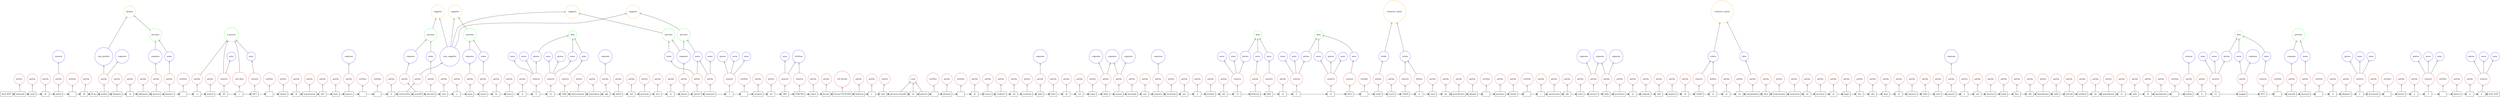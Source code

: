 digraph {
   rankdir=BT;
   edge [arrowhead=empty];

   subgraph {
      rank="source";
      edge [arrowhead=normal];
      node [shape=box];
      t0 [label="doc0_BOF"];
      t1 [label="tribunale"];
      t2 [label="civile"];
      t3 [label="di"];
      t4 [label="andria"];
      t5 [label="\n"];
      t6 [label="all"];
      t7 [label="ill.mo"];
      t8 [label="giudice"];
      t9 [label="delegato"];
      t10 [label="al"];
      t11 [label="fallimento"];
      t12 [label="quercia"];
      t13 [label="gianluca"];
      t14 [label="\n"];
      t15 [label="n"];
      t16 [label="pratica"];
      t17 [label="49"];
      t18 [label="/"];
      t19 [label="2011"];
      t20 [label="\n"];
      t21 [label="istanza"];
      t22 [label="di"];
      t23 [label="insinuazione"];
      t24 [label="allo"];
      t25 [label="stato"];
      t26 [label="passivo"];
      t27 [label="\n"];
      t28 [label="\n"];
      t29 [label="il"];
      t30 [label="sottoscritto"];
      t31 [label="mazzilli"];
      t32 [label="giovanni"];
      t33 [label="nato"];
      t34 [label="a"];
      t35 [label="santa"];
      t36 [label="maria"];
      t37 [label="di"];
      t38 [label="leuca"];
      t39 [label="il"];
      t40 [label="5"];
      t41 [label="12"];
      t42 [label="1966"];
      t43 [label="elettivamente"];
      t44 [label="domiciliato"];
      t45 [label="agli"];
      t46 [label="effetti"];
      t47 [label="del"];
      t48 [label="presente"];
      t49 [label="atto"];
      t50 [label="in"];
      t51 [label="piazza"];
      t52 [label="vittorio"];
      t53 [label="emanuele"];
      t54 [label="3"];
      t55 [label="\n"];
      t56 [label="recapito"];
      t57 [label="tel"];
      t58 [label="080"];
      t59 [label="5584794"];
      t60 [label="codice"];
      t61 [label="fiscale"];
      t62 [label="fcnsmn75l15l109j"];
      t63 [label="indirizzo"];
      t64 [label="e"];
      t65 [label="mail"];
      t66 [label="giovanni.mazzilli"];
      t67 [label="@"];
      t68 [label="gmail.it"];
      t69 [label="\n"];
      t70 [label="dichiara"];
      t71 [label="\n"];
      t72 [label="di"];
      t73 [label="essere"];
      t74 [label="creditore"];
      t75 [label="nei"];
      t76 [label="confronti"];
      t77 [label="della"];
      t78 [label="ditta"];
      t79 [label="di"];
      t80 [label="cui"];
      t81 [label="sopra"];
      t82 [label="della"];
      t83 [label="somma"];
      t84 [label="dovutagli"];
      t85 [label="per"];
      t86 [label="acquisto"];
      t87 [label="materiale"];
      t88 [label="per"];
      t89 [label="il"];
      t90 [label="periodo"];
      t91 [label="dal"];
      t92 [label="12"];
      t93 [label="febbraio"];
      t94 [label="2001"];
      t95 [label="al"];
      t96 [label="5"];
      t97 [label="12"];
      t98 [label="2012"];
      t99 [label="\n"];
      t100 [label="totale"];
      t101 [label="avere"];
      t102 [label="12000"];
      t103 [label="$"];
      t104 [label="come"];
      t105 [label="da"];
      t106 [label="giustificativi"];
      t107 [label="allegati"];
      t108 [label="\n"];
      t109 [label="pertanto"];
      t110 [label="chiede"];
      t111 [label="\n"];
      t112 [label="l"];
      t113 [label="ammissione"];
      t114 [label="allo"];
      t115 [label="stato"];
      t116 [label="passivo"];
      t117 [label="della"];
      t118 [label="procedura"];
      t119 [label="in"];
      t120 [label="epigrafe"];
      t121 [label="dell"];
      t122 [label="importo"];
      t123 [label="di"];
      t124 [label="12000"];
      t125 [label="$"];
      t126 [label="in"];
      t127 [label="via"];
      t128 [label="chirografaria"];
      t129 [label="oltre"];
      t130 [label="rivalutazione"];
      t131 [label="monetaria"];
      t132 [label="ed"];
      t133 [label="interessi"];
      t134 [label="di"];
      t135 [label="legge"];
      t136 [label="fino"];
      t137 [label="alla"];
      t138 [label="data"];
      t139 [label="di"];
      t140 [label="chiusura"];
      t141 [label="dello"];
      t142 [label="stato"];
      t143 [label="passivo"];
      t144 [label="e"];
      t145 [label="soli"];
      t146 [label="interessi"];
      t147 [label="legali"];
      t148 [label="fino"];
      t149 [label="alla"];
      t150 [label="liquidazione"];
      t151 [label="delle"];
      t152 [label="attività"];
      t153 [label="mobiliari"];
      t154 [label="da"];
      t155 [label="quantificarsi"];
      t156 [label="in"];
      t157 [label="sede"];
      t158 [label="di"];
      t159 [label="liquidazione"];
      t160 [label="\n"];
      t161 [label="andria"];
      t162 [label="li"];
      t163 [label="12"];
      t164 [label="maggio"];
      t165 [label="2011"];
      t166 [label="\n"];
      t167 [label="mazzilli"];
      t168 [label="giovanni"];
      t169 [label="\n"];
      t170 [label="si"];
      t171 [label="allegano"];
      t172 [label="2"];
      t173 [label="documenti"];
      t174 [label="\n"];
      t175 [label="fattura"];
      t176 [label="n"];
      t177 [label="1"];
      t178 [label="\n"];
      t179 [label="fattura"];
      t180 [label="n"];
      t181 [label="2"];
      t182 [label="doc0_EOF"];
      t0 -> t1;
      t1 -> t2;
      t2 -> t3;
      t3 -> t4;
      t4 -> t5;
      t5 -> t6;
      t6 -> t7;
      t7 -> t8;
      t8 -> t9;
      t9 -> t10;
      t10 -> t11;
      t11 -> t12;
      t12 -> t13;
      t13 -> t14;
      t14 -> t15;
      t15 -> t16;
      t16 -> t17;
      t17 -> t18;
      t18 -> t19;
      t19 -> t20;
      t20 -> t21;
      t21 -> t22;
      t22 -> t23;
      t23 -> t24;
      t24 -> t25;
      t25 -> t26;
      t26 -> t27;
      t27 -> t28;
      t28 -> t29;
      t29 -> t30;
      t30 -> t31;
      t31 -> t32;
      t32 -> t33;
      t33 -> t34;
      t34 -> t35;
      t35 -> t36;
      t36 -> t37;
      t37 -> t38;
      t38 -> t39;
      t39 -> t40;
      t40 -> t41;
      t41 -> t42;
      t42 -> t43;
      t43 -> t44;
      t44 -> t45;
      t45 -> t46;
      t46 -> t47;
      t47 -> t48;
      t48 -> t49;
      t49 -> t50;
      t50 -> t51;
      t51 -> t52;
      t52 -> t53;
      t53 -> t54;
      t54 -> t55;
      t55 -> t56;
      t56 -> t57;
      t57 -> t58;
      t58 -> t59;
      t59 -> t60;
      t60 -> t61;
      t61 -> t62;
      t62 -> t63;
      t63 -> t64;
      t64 -> t65;
      t65 -> t66;
      t66 -> t67;
      t67 -> t68;
      t68 -> t69;
      t69 -> t70;
      t70 -> t71;
      t71 -> t72;
      t72 -> t73;
      t73 -> t74;
      t74 -> t75;
      t75 -> t76;
      t76 -> t77;
      t77 -> t78;
      t78 -> t79;
      t79 -> t80;
      t80 -> t81;
      t81 -> t82;
      t82 -> t83;
      t83 -> t84;
      t84 -> t85;
      t85 -> t86;
      t86 -> t87;
      t87 -> t88;
      t88 -> t89;
      t89 -> t90;
      t90 -> t91;
      t91 -> t92;
      t92 -> t93;
      t93 -> t94;
      t94 -> t95;
      t95 -> t96;
      t96 -> t97;
      t97 -> t98;
      t98 -> t99;
      t99 -> t100;
      t100 -> t101;
      t101 -> t102;
      t102 -> t103;
      t103 -> t104;
      t104 -> t105;
      t105 -> t106;
      t106 -> t107;
      t107 -> t108;
      t108 -> t109;
      t109 -> t110;
      t110 -> t111;
      t111 -> t112;
      t112 -> t113;
      t113 -> t114;
      t114 -> t115;
      t115 -> t116;
      t116 -> t117;
      t117 -> t118;
      t118 -> t119;
      t119 -> t120;
      t120 -> t121;
      t121 -> t122;
      t122 -> t123;
      t123 -> t124;
      t124 -> t125;
      t125 -> t126;
      t126 -> t127;
      t127 -> t128;
      t128 -> t129;
      t129 -> t130;
      t130 -> t131;
      t131 -> t132;
      t132 -> t133;
      t133 -> t134;
      t134 -> t135;
      t135 -> t136;
      t136 -> t137;
      t137 -> t138;
      t138 -> t139;
      t139 -> t140;
      t140 -> t141;
      t141 -> t142;
      t142 -> t143;
      t143 -> t144;
      t144 -> t145;
      t145 -> t146;
      t146 -> t147;
      t147 -> t148;
      t148 -> t149;
      t149 -> t150;
      t150 -> t151;
      t151 -> t152;
      t152 -> t153;
      t153 -> t154;
      t154 -> t155;
      t155 -> t156;
      t156 -> t157;
      t157 -> t158;
      t158 -> t159;
      t159 -> t160;
      t160 -> t161;
      t161 -> t162;
      t162 -> t163;
      t163 -> t164;
      t164 -> t165;
      t165 -> t166;
      t166 -> t167;
      t167 -> t168;
      t168 -> t169;
      t169 -> t170;
      t170 -> t171;
      t171 -> t172;
      t172 -> t173;
      t173 -> t174;
      t174 -> t175;
      t175 -> t176;
      t176 -> t177;
      t177 -> t178;
      t178 -> t179;
      t179 -> t180;
      t180 -> t181;
      t181 -> t182;
   }

   subgraph {
      rank="same";
      node [color=red,shape=circle];
      tag137 [label=numero]; 
      tag138 [label=numero]; 
      tag139 [label=numero]; 
      tag140 [label=numero]; 
      tag141 [label=numero]; 
      tag142 [label=numero]; 
      tag143 [label=numero]; 
      tag144 [label=numero]; 
      tag145 [label=numero]; 
      tag146 [label=numero]; 
      tag147 [label=numero]; 
      tag148 [label=numero]; 
      tag149 [label=numero]; 
      tag150 [label=numero]; 
      tag151 [label=numero]; 
      tag152 [label=numero]; 
      tag153 [label=numero]; 
      tag154 [label=numero]; 
      tag155 [label=numero]; 
      tag156 [label=numero]; 
      tag0 [label=parola]; 
      tag1 [label=parola]; 
      tag2 [label=parola]; 
      tag3 [label=parola]; 
      tag4 [label=parola]; 
      tag5 [label=parola]; 
      tag6 [label=parola]; 
      tag7 [label=parola]; 
      tag8 [label=parola]; 
      tag9 [label=parola]; 
      tag10 [label=parola]; 
      tag11 [label=parola]; 
      tag12 [label=parola]; 
      tag13 [label=parola]; 
      tag14 [label=parola]; 
      tag15 [label=parola]; 
      tag16 [label=parola]; 
      tag17 [label=parola]; 
      tag18 [label=parola]; 
      tag19 [label=parola]; 
      tag20 [label=parola]; 
      tag21 [label=parola]; 
      tag22 [label=parola]; 
      tag23 [label=parola]; 
      tag24 [label=parola]; 
      tag25 [label=parola]; 
      tag26 [label=parola]; 
      tag27 [label=parola]; 
      tag28 [label=parola]; 
      tag29 [label=parola]; 
      tag30 [label=parola]; 
      tag31 [label=parola]; 
      tag32 [label=parola]; 
      tag33 [label=parola]; 
      tag34 [label=parola]; 
      tag35 [label=parola]; 
      tag36 [label=parola]; 
      tag37 [label=parola]; 
      tag38 [label=parola]; 
      tag39 [label=parola]; 
      tag40 [label=parola]; 
      tag41 [label=parola]; 
      tag42 [label=parola]; 
      tag43 [label=parola]; 
      tag44 [label=parola]; 
      tag45 [label=parola]; 
      tag46 [label=parola]; 
      tag47 [label=parola]; 
      tag48 [label=parola]; 
      tag49 [label=parola]; 
      tag50 [label=parola]; 
      tag51 [label=parola]; 
      tag52 [label=parola]; 
      tag53 [label=parola]; 
      tag54 [label=parola]; 
      tag55 [label=parola]; 
      tag56 [label=parola]; 
      tag57 [label=parola]; 
      tag58 [label=parola]; 
      tag59 [label=parola]; 
      tag60 [label=parola]; 
      tag61 [label=parola]; 
      tag62 [label=parola]; 
      tag63 [label=parola]; 
      tag64 [label=parola]; 
      tag65 [label=parola]; 
      tag66 [label=parola]; 
      tag67 [label=parola]; 
      tag68 [label=parola]; 
      tag69 [label=parola]; 
      tag70 [label=parola]; 
      tag71 [label=parola]; 
      tag72 [label=parola]; 
      tag73 [label=parola]; 
      tag74 [label=parola]; 
      tag75 [label=parola]; 
      tag76 [label=parola]; 
      tag77 [label=parola]; 
      tag78 [label=parola]; 
      tag79 [label=parola]; 
      tag80 [label=parola]; 
      tag81 [label=parola]; 
      tag82 [label=parola]; 
      tag83 [label=parola]; 
      tag84 [label=parola]; 
      tag85 [label=parola]; 
      tag86 [label=parola]; 
      tag87 [label=parola]; 
      tag88 [label=parola]; 
      tag89 [label=parola]; 
      tag90 [label=parola]; 
      tag91 [label=parola]; 
      tag92 [label=parola]; 
      tag93 [label=parola]; 
      tag94 [label=parola]; 
      tag95 [label=parola]; 
      tag96 [label=parola]; 
      tag97 [label=parola]; 
      tag98 [label=parola]; 
      tag99 [label=parola]; 
      tag100 [label=parola]; 
      tag101 [label=parola]; 
      tag102 [label=parola]; 
      tag103 [label=parola]; 
      tag104 [label=parola]; 
      tag105 [label=parola]; 
      tag106 [label=parola]; 
      tag107 [label=parola]; 
      tag108 [label=parola]; 
      tag109 [label=parola]; 
      tag110 [label=parola]; 
      tag111 [label=parola]; 
      tag112 [label=parola]; 
      tag113 [label=parola]; 
      tag114 [label=parola]; 
      tag115 [label=parola]; 
      tag116 [label=parola]; 
      tag117 [label=parola]; 
      tag118 [label=parola]; 
      tag119 [label=parola]; 
      tag120 [label=parola]; 
      tag121 [label=parola]; 
      tag122 [label=parola]; 
      tag123 [label=parola]; 
      tag124 [label=parola]; 
      tag125 [label=parola]; 
      tag126 [label=parola]; 
      tag127 [label=parola]; 
      tag128 [label=parola]; 
      tag129 [label=parola]; 
      tag130 [label=parola]; 
      tag131 [label=parola]; 
      tag132 [label=parola]; 
      tag133 [label=parola]; 
      tag134 [label=parola]; 
      tag135 [label=parola]; 
      tag136 [label=parola]; 
      tag157 [label=newline]; 
      tag158 [label=newline]; 
      tag159 [label=newline]; 
      tag160 [label=newline]; 
      tag161 [label=newline]; 
      tag162 [label=newline]; 
      tag163 [label=newline]; 
      tag164 [label=newline]; 
      tag165 [label=newline]; 
      tag166 [label=newline]; 
      tag167 [label=newline]; 
      tag168 [label=newline]; 
      tag169 [label=newline]; 
      tag170 [label=newline]; 
      tag171 [label=newline]; 
      tag172 [label=newline]; 
      tag260 [label=dollaro]; 
      tag261 [label=dollaro]; 
      tag177 [label=mail]; 
      tag176 [label=cod_fiscale]; 
      tag173 [label=sep_data]; 
   }

   subgraph {
      rank="same";
      node [color=blue,shape=circle];
      tag264 [label=chiro]; 
      tag265 [label=totale]; 
      tag253 [label=sym_soggetto]; 
      tag258 [label=sym_giudice]; 
      tag179 [label=cognome]; 
      tag180 [label=cognome]; 
      tag181 [label=cognome]; 
      tag182 [label=cognome]; 
      tag183 [label=cognome]; 
      tag184 [label=cognome]; 
      tag185 [label=cognome]; 
      tag186 [label=cognome]; 
      tag187 [label=cognome]; 
      tag188 [label=cognome]; 
      tag189 [label=cognome]; 
      tag190 [label=cognome]; 
      tag191 [label=cognome]; 
      tag192 [label=cognome]; 
      tag193 [label=cognome]; 
      tag194 [label=cognome]; 
      tag195 [label=cognome]; 
      tag196 [label=cognome]; 
      tag197 [label=nome]; 
      tag198 [label=nome]; 
      tag199 [label=nome]; 
      tag200 [label=nome]; 
      tag201 [label=nome]; 
      tag202 [label=nome]; 
      tag203 [label=nome]; 
      tag262 [label=valuta]; 
      tag263 [label=valuta]; 
      tag174 [label=comune]; 
      tag175 [label=comune]; 
      tag210 [label=giorno]; 
      tag211 [label=giorno]; 
      tag212 [label=giorno]; 
      tag213 [label=giorno]; 
      tag214 [label=giorno]; 
      tag215 [label=giorno]; 
      tag216 [label=giorno]; 
      tag217 [label=giorno]; 
      tag218 [label=giorno]; 
      tag219 [label=giorno]; 
      tag220 [label=mese]; 
      tag221 [label=mese]; 
      tag222 [label=mese]; 
      tag223 [label=mese]; 
      tag224 [label=mese]; 
      tag225 [label=mese]; 
      tag226 [label=mese]; 
      tag227 [label=mese]; 
      tag228 [label=mese]; 
      tag229 [label=mese]; 
      tag230 [label=mese]; 
      tag231 [label=mese]; 
      tag232 [label=anno]; 
      tag233 [label=anno]; 
      tag234 [label=anno]; 
      tag235 [label=anno]; 
      tag236 [label=anno]; 
      tag237 [label=anno]; 
      tag238 [label=anno]; 
      tag239 [label=anno]; 
      tag240 [label=anno]; 
      tag241 [label=anno]; 
      tag242 [label=anno]; 
      tag243 [label=anno]; 
      tag244 [label=anno]; 
      tag245 [label=anno]; 
      tag246 [label=anno]; 
      tag247 [label=anno]; 
      tag248 [label=anno]; 
      tag178 [label=telefono]; 
   }

   subgraph {
      rank="same";
      node [color=green,shape=circle];
      tag249 [label=data]; 
      tag250 [label=data]; 
      tag251 [label=data]; 
      tag252 [label=data]; 
      tag204 [label=persona]; 
      tag205 [label=persona]; 
      tag206 [label=persona]; 
      tag207 [label=persona]; 
      tag208 [label=persona]; 
      tag209 [label=persona]; 
      tag268 [label=n_pratica]; 
   }

   subgraph {
      rank="same";
      node [color=orange,shape=circle];
      tag254 [label=soggetto]; 
      tag255 [label=soggetto]; 
      tag256 [label=soggetto]; 
      tag257 [label=soggetto]; 
      tag259 [label=giudice]; 
      tag266 [label=richiesta_valuta]; 
      tag267 [label=richiesta_valuta]; 
   }
   t1 -> tag0;
   t2 -> tag1;
   t3 -> tag2;
   t4 -> tag3;
   t6 -> tag4;
   t8 -> tag5;
   t9 -> tag6;
   t10 -> tag7;
   t11 -> tag8;
   t12 -> tag9;
   t13 -> tag10;
   t15 -> tag11;
   t16 -> tag12;
   t21 -> tag13;
   t22 -> tag14;
   t23 -> tag15;
   t24 -> tag16;
   t25 -> tag17;
   t26 -> tag18;
   t29 -> tag19;
   t30 -> tag20;
   t31 -> tag21;
   t32 -> tag22;
   t33 -> tag23;
   t34 -> tag24;
   t35 -> tag25;
   t36 -> tag26;
   t37 -> tag27;
   t38 -> tag28;
   t39 -> tag29;
   t43 -> tag30;
   t44 -> tag31;
   t45 -> tag32;
   t46 -> tag33;
   t47 -> tag34;
   t48 -> tag35;
   t49 -> tag36;
   t50 -> tag37;
   t51 -> tag38;
   t52 -> tag39;
   t53 -> tag40;
   t56 -> tag41;
   t57 -> tag42;
   t60 -> tag43;
   t61 -> tag44;
   t63 -> tag45;
   t64 -> tag46;
   t65 -> tag47;
   t70 -> tag48;
   t72 -> tag49;
   t73 -> tag50;
   t74 -> tag51;
   t75 -> tag52;
   t76 -> tag53;
   t77 -> tag54;
   t78 -> tag55;
   t79 -> tag56;
   t80 -> tag57;
   t81 -> tag58;
   t82 -> tag59;
   t83 -> tag60;
   t84 -> tag61;
   t85 -> tag62;
   t86 -> tag63;
   t87 -> tag64;
   t88 -> tag65;
   t89 -> tag66;
   t90 -> tag67;
   t91 -> tag68;
   t93 -> tag69;
   t95 -> tag70;
   t100 -> tag71;
   t101 -> tag72;
   t104 -> tag73;
   t105 -> tag74;
   t106 -> tag75;
   t107 -> tag76;
   t109 -> tag77;
   t110 -> tag78;
   t112 -> tag79;
   t113 -> tag80;
   t114 -> tag81;
   t115 -> tag82;
   t116 -> tag83;
   t117 -> tag84;
   t118 -> tag85;
   t119 -> tag86;
   t120 -> tag87;
   t121 -> tag88;
   t122 -> tag89;
   t123 -> tag90;
   t126 -> tag91;
   t127 -> tag92;
   t128 -> tag93;
   t129 -> tag94;
   t130 -> tag95;
   t131 -> tag96;
   t132 -> tag97;
   t133 -> tag98;
   t134 -> tag99;
   t135 -> tag100;
   t136 -> tag101;
   t137 -> tag102;
   t138 -> tag103;
   t139 -> tag104;
   t140 -> tag105;
   t141 -> tag106;
   t142 -> tag107;
   t143 -> tag108;
   t144 -> tag109;
   t145 -> tag110;
   t146 -> tag111;
   t147 -> tag112;
   t148 -> tag113;
   t149 -> tag114;
   t150 -> tag115;
   t151 -> tag116;
   t152 -> tag117;
   t153 -> tag118;
   t154 -> tag119;
   t155 -> tag120;
   t156 -> tag121;
   t157 -> tag122;
   t158 -> tag123;
   t159 -> tag124;
   t161 -> tag125;
   t162 -> tag126;
   t164 -> tag127;
   t167 -> tag128;
   t168 -> tag129;
   t170 -> tag130;
   t171 -> tag131;
   t173 -> tag132;
   t175 -> tag133;
   t176 -> tag134;
   t179 -> tag135;
   t180 -> tag136;
   t17 -> tag137;
   t19 -> tag138;
   t40 -> tag139;
   t41 -> tag140;
   t42 -> tag141;
   t54 -> tag142;
   t58 -> tag143;
   t59 -> tag144;
   t92 -> tag145;
   t94 -> tag146;
   t96 -> tag147;
   t97 -> tag148;
   t98 -> tag149;
   t102 -> tag150;
   t124 -> tag151;
   t163 -> tag152;
   t165 -> tag153;
   t172 -> tag154;
   t177 -> tag155;
   t181 -> tag156;
   t5 -> tag157;
   t14 -> tag158;
   t20 -> tag159;
   t27 -> tag160;
   t28 -> tag161;
   t55 -> tag162;
   t69 -> tag163;
   t71 -> tag164;
   t99 -> tag165;
   t108 -> tag166;
   t111 -> tag167;
   t160 -> tag168;
   t166 -> tag169;
   t169 -> tag170;
   t174 -> tag171;
   t178 -> tag172;
   t18 -> tag173;
   tag3 -> tag174;
   tag125 -> tag175;
   t62 -> tag176;
   t66 -> tag177;
   t67 -> tag177;
   t68 -> tag177;
   tag143 -> tag178;
   tag144 -> tag178;
   tag59 -> tag179;
   tag60 -> tag179;
   tag83 -> tag180;
   tag84 -> tag180;
   tag5 -> tag181;
   tag9 -> tag182;
   tag18 -> tag183;
   tag21 -> tag184;
   tag25 -> tag185;
   tag32 -> tag186;
   tag38 -> tag187;
   tag54 -> tag188;
   tag59 -> tag189;
   tag60 -> tag190;
   tag63 -> tag191;
   tag83 -> tag192;
   tag84 -> tag193;
   tag108 -> tag194;
   tag127 -> tag195;
   tag128 -> tag196;
   tag39 -> tag197;
   tag40 -> tag197;
   tag10 -> tag198;
   tag22 -> tag199;
   tag26 -> tag200;
   tag39 -> tag201;
   tag40 -> tag202;
   tag129 -> tag203;
   tag187 -> tag204;
   tag197 -> tag204;
   tag182 -> tag205;
   tag198 -> tag205;
   tag184 -> tag206;
   tag199 -> tag206;
   tag185 -> tag207;
   tag200 -> tag207;
   tag187 -> tag208;
   tag201 -> tag208;
   tag196 -> tag209;
   tag203 -> tag209;
   tag139 -> tag210;
   tag140 -> tag211;
   tag142 -> tag212;
   tag145 -> tag213;
   tag147 -> tag214;
   tag148 -> tag215;
   tag152 -> tag216;
   tag154 -> tag217;
   tag155 -> tag218;
   tag156 -> tag219;
   tag139 -> tag220;
   tag140 -> tag221;
   tag142 -> tag222;
   tag145 -> tag223;
   tag147 -> tag224;
   tag148 -> tag225;
   tag152 -> tag226;
   tag154 -> tag227;
   tag155 -> tag228;
   tag156 -> tag229;
   tag69 -> tag230;
   tag127 -> tag231;
   tag138 -> tag232;
   tag141 -> tag233;
   tag146 -> tag234;
   tag149 -> tag235;
   tag153 -> tag236;
   tag137 -> tag237;
   tag139 -> tag238;
   tag140 -> tag239;
   tag142 -> tag240;
   tag143 -> tag241;
   tag145 -> tag242;
   tag147 -> tag243;
   tag148 -> tag244;
   tag152 -> tag245;
   tag154 -> tag246;
   tag155 -> tag247;
   tag156 -> tag248;
   tag210 -> tag249;
   tag221 -> tag249;
   tag233 -> tag249;
   tag214 -> tag250;
   tag225 -> tag250;
   tag235 -> tag250;
   tag213 -> tag251;
   tag230 -> tag251;
   tag234 -> tag251;
   tag216 -> tag252;
   tag231 -> tag252;
   tag236 -> tag252;
   tag20 -> tag253;
   tag204 -> tag254;
   tag253 -> tag254;
   tag206 -> tag255;
   tag253 -> tag255;
   tag207 -> tag256;
   tag253 -> tag256;
   tag208 -> tag257;
   tag253 -> tag257;
   tag5 -> tag258;
   tag205 -> tag259;
   tag258 -> tag259;
   t103 -> tag260;
   t125 -> tag261;
   tag150 -> tag262;
   tag260 -> tag262;
   tag151 -> tag263;
   tag261 -> tag263;
   tag93 -> tag264;
   tag71 -> tag265;
   tag265 -> tag266;
   tag262 -> tag266;
   tag264 -> tag267;
   tag263 -> tag267;
   tag137 -> tag268;
   tag232 -> tag268;
   tag11 -> tag268;
   tag173 -> tag268;
}